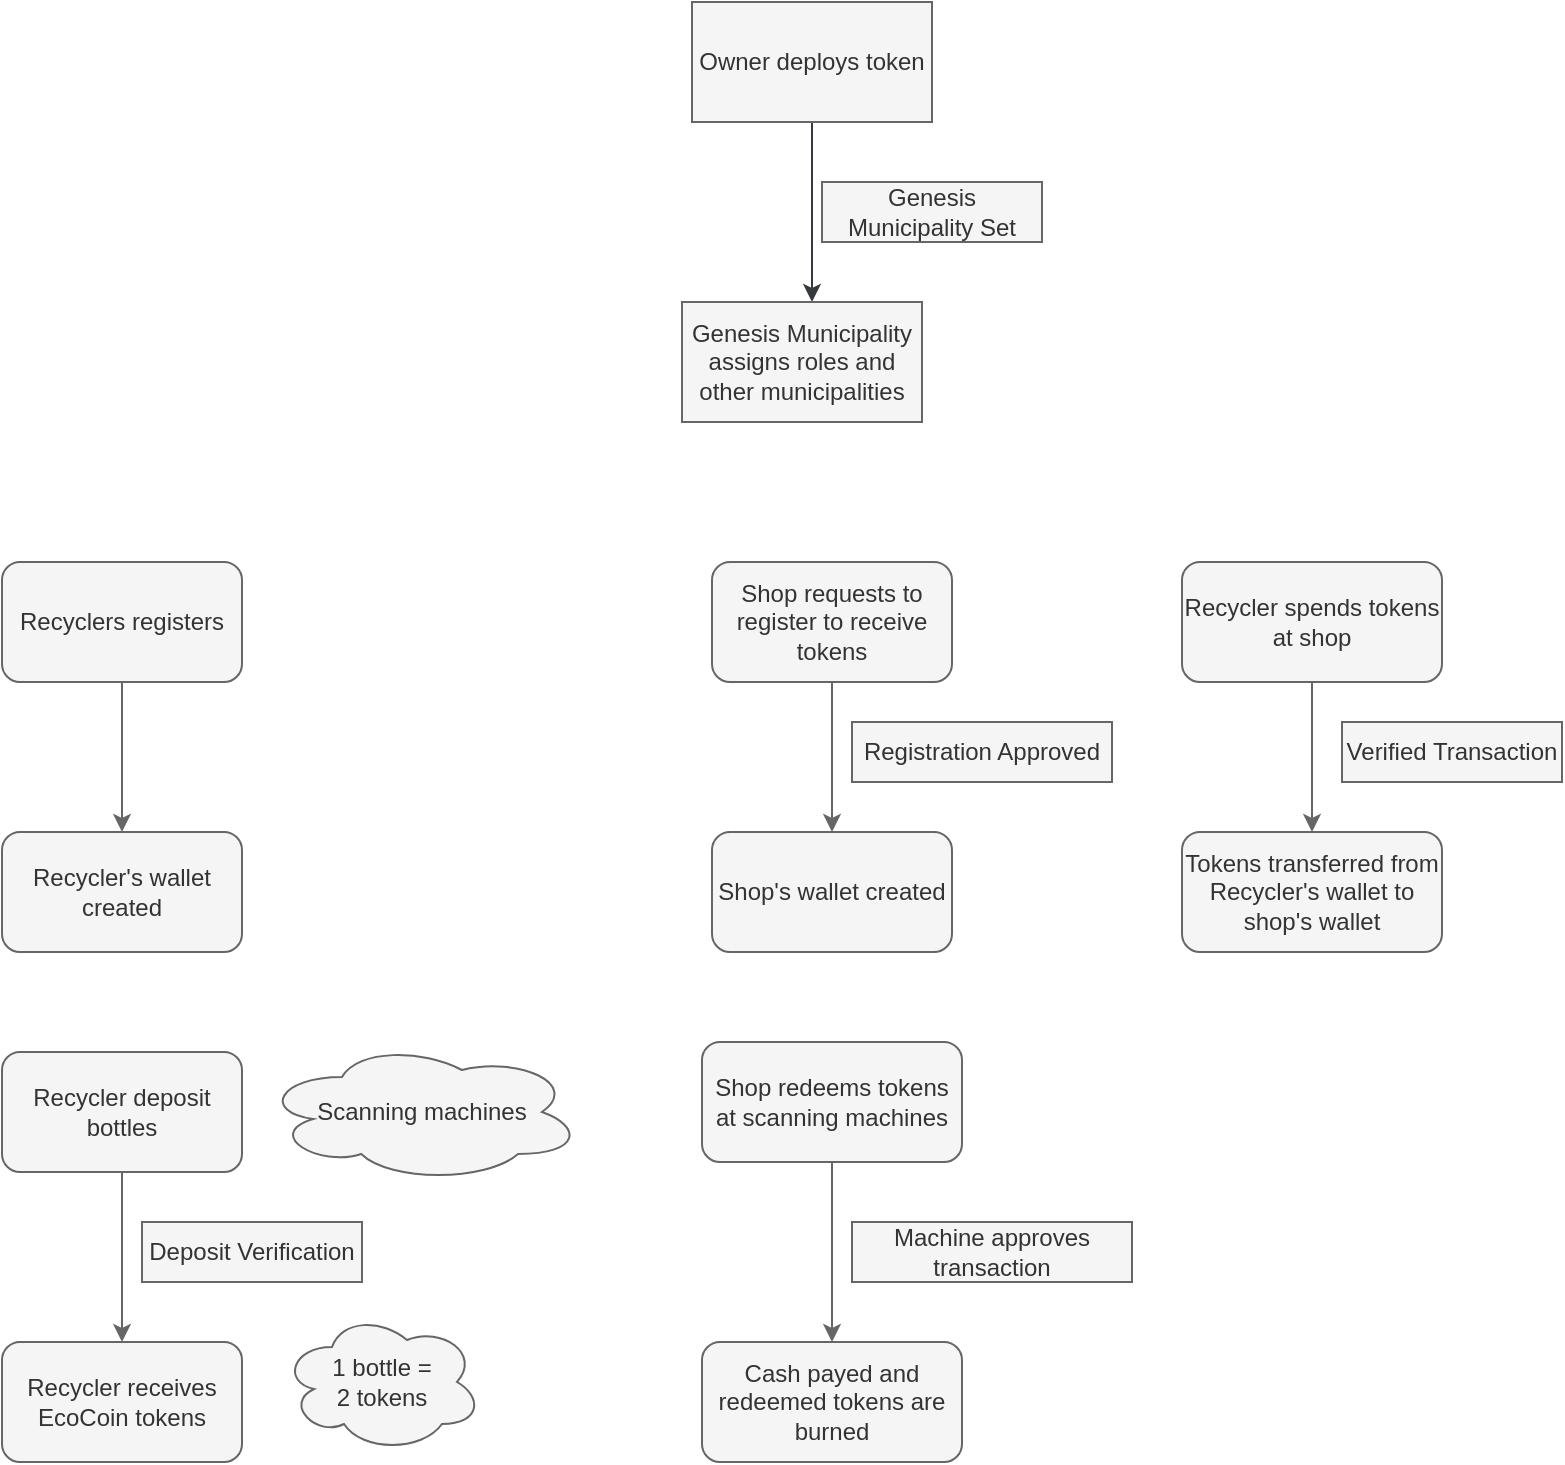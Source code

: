 <mxfile>
    <diagram id="LXXolyaRc9GEFiz_JLzD" name="Page-1">
        <mxGraphModel dx="1101" dy="2035" grid="1" gridSize="10" guides="1" tooltips="1" connect="1" arrows="1" fold="1" page="1" pageScale="1" pageWidth="850" pageHeight="1100" background="none" math="0" shadow="0">
            <root>
                <mxCell id="0"/>
                <mxCell id="1" parent="0"/>
                <mxCell id="4" style="edgeStyle=orthogonalEdgeStyle;rounded=0;orthogonalLoop=1;jettySize=auto;html=1;fillColor=#f5f5f5;strokeColor=#666666;" parent="1" source="2" target="3" edge="1">
                    <mxGeometry relative="1" as="geometry"/>
                </mxCell>
                <mxCell id="2" value="Recycler deposit bottles" style="rounded=1;whiteSpace=wrap;html=1;fillColor=#f5f5f5;fontColor=#333333;strokeColor=#666666;" parent="1" vertex="1">
                    <mxGeometry x="50" y="265" width="120" height="60" as="geometry"/>
                </mxCell>
                <mxCell id="3" value="Recycler receives EcoCoin tokens" style="rounded=1;whiteSpace=wrap;html=1;fillColor=#f5f5f5;fontColor=#333333;strokeColor=#666666;" parent="1" vertex="1">
                    <mxGeometry x="50" y="410" width="120" height="60" as="geometry"/>
                </mxCell>
                <mxCell id="9" value="Scanning machines" style="ellipse;shape=cloud;whiteSpace=wrap;html=1;fillColor=#f5f5f5;fontColor=#333333;strokeColor=#666666;" parent="1" vertex="1">
                    <mxGeometry x="180" y="260" width="160" height="70" as="geometry"/>
                </mxCell>
                <mxCell id="53" style="edgeStyle=none;html=1;entryX=0.5;entryY=0;entryDx=0;entryDy=0;fillColor=#f5f5f5;strokeColor=#666666;" parent="1" source="11" target="52" edge="1">
                    <mxGeometry relative="1" as="geometry"/>
                </mxCell>
                <mxCell id="11" value="Recycler spends tokens at shop" style="rounded=1;whiteSpace=wrap;html=1;fillColor=#f5f5f5;fontColor=#333333;strokeColor=#666666;" parent="1" vertex="1">
                    <mxGeometry x="640" y="20" width="130" height="60" as="geometry"/>
                </mxCell>
                <mxCell id="61" style="edgeStyle=none;html=1;entryX=0.5;entryY=0;entryDx=0;entryDy=0;fillColor=#f5f5f5;strokeColor=#666666;" parent="1" source="13" target="60" edge="1">
                    <mxGeometry relative="1" as="geometry"/>
                </mxCell>
                <mxCell id="13" value="Shop requests to register to receive tokens" style="rounded=1;whiteSpace=wrap;html=1;fillColor=#f5f5f5;fontColor=#333333;strokeColor=#666666;" parent="1" vertex="1">
                    <mxGeometry x="405" y="20" width="120" height="60" as="geometry"/>
                </mxCell>
                <mxCell id="34" style="edgeStyle=none;html=1;fillColor=#f5f5f5;strokeColor=#666666;" parent="1" source="22" edge="1">
                    <mxGeometry relative="1" as="geometry">
                        <mxPoint x="465" y="410" as="targetPoint"/>
                    </mxGeometry>
                </mxCell>
                <mxCell id="22" value="Shop redeems tokens at scanning machines" style="whiteSpace=wrap;html=1;rounded=1;fillColor=#f5f5f5;fontColor=#333333;strokeColor=#666666;" parent="1" vertex="1">
                    <mxGeometry x="400" y="260" width="130" height="60" as="geometry"/>
                </mxCell>
                <mxCell id="50" value="1 bottle = &lt;br&gt;2 tokens" style="ellipse;shape=cloud;whiteSpace=wrap;html=1;fillColor=#f5f5f5;fontColor=#333333;strokeColor=#666666;" parent="1" vertex="1">
                    <mxGeometry x="190" y="395" width="100" height="70" as="geometry"/>
                </mxCell>
                <mxCell id="51" value="Deposit Verification" style="text;html=1;strokeColor=#666666;fillColor=#f5f5f5;align=center;verticalAlign=middle;whiteSpace=wrap;rounded=0;fontColor=#333333;" parent="1" vertex="1">
                    <mxGeometry x="120" y="350" width="110" height="30" as="geometry"/>
                </mxCell>
                <mxCell id="52" value="Tokens transferred from Recycler's wallet to shop's wallet" style="whiteSpace=wrap;html=1;rounded=1;fillColor=#f5f5f5;fontColor=#333333;strokeColor=#666666;" parent="1" vertex="1">
                    <mxGeometry x="640" y="155" width="130" height="60" as="geometry"/>
                </mxCell>
                <mxCell id="54" value="Verified Transaction" style="text;html=1;strokeColor=#666666;fillColor=#f5f5f5;align=center;verticalAlign=middle;whiteSpace=wrap;rounded=0;fontColor=#333333;" parent="1" vertex="1">
                    <mxGeometry x="720" y="100" width="110" height="30" as="geometry"/>
                </mxCell>
                <mxCell id="59" value="" style="edgeStyle=none;html=1;fillColor=#f5f5f5;strokeColor=#666666;" parent="1" source="55" target="58" edge="1">
                    <mxGeometry relative="1" as="geometry"/>
                </mxCell>
                <mxCell id="55" value="Recyclers registers" style="rounded=1;whiteSpace=wrap;html=1;fillColor=#f5f5f5;fontColor=#333333;strokeColor=#666666;" parent="1" vertex="1">
                    <mxGeometry x="50" y="20" width="120" height="60" as="geometry"/>
                </mxCell>
                <mxCell id="58" value="Recycler's wallet created" style="whiteSpace=wrap;html=1;rounded=1;fillColor=#f5f5f5;fontColor=#333333;strokeColor=#666666;" parent="1" vertex="1">
                    <mxGeometry x="50" y="155" width="120" height="60" as="geometry"/>
                </mxCell>
                <mxCell id="60" value="Shop's wallet created" style="whiteSpace=wrap;html=1;rounded=1;fillColor=#f5f5f5;fontColor=#333333;strokeColor=#666666;" parent="1" vertex="1">
                    <mxGeometry x="405" y="155" width="120" height="60" as="geometry"/>
                </mxCell>
                <mxCell id="62" value="Machine approves transaction" style="text;html=1;strokeColor=#666666;fillColor=#f5f5f5;align=center;verticalAlign=middle;whiteSpace=wrap;rounded=0;fontColor=#333333;" parent="1" vertex="1">
                    <mxGeometry x="475" y="350" width="140" height="30" as="geometry"/>
                </mxCell>
                <mxCell id="63" value="Cash payed and redeemed tokens are burned" style="whiteSpace=wrap;html=1;rounded=1;fillColor=#f5f5f5;fontColor=#333333;strokeColor=#666666;" parent="1" vertex="1">
                    <mxGeometry x="400" y="410" width="130" height="60" as="geometry"/>
                </mxCell>
                <mxCell id="65" style="edgeStyle=none;html=1;fillColor=#f9f7ed;strokeColor=#36393d;" parent="1" source="64" edge="1">
                    <mxGeometry relative="1" as="geometry">
                        <mxPoint x="455" y="-110" as="targetPoint"/>
                    </mxGeometry>
                </mxCell>
                <mxCell id="64" value="Owner deploys token" style="rounded=0;whiteSpace=wrap;html=1;fillColor=#f5f5f5;fontColor=#333333;strokeColor=#666666;" parent="1" vertex="1">
                    <mxGeometry x="395" y="-260" width="120" height="60" as="geometry"/>
                </mxCell>
                <mxCell id="66" value="Genesis Municipality Set" style="text;html=1;strokeColor=#666666;fillColor=#f5f5f5;align=center;verticalAlign=middle;whiteSpace=wrap;rounded=0;fontColor=#333333;" parent="1" vertex="1">
                    <mxGeometry x="460" y="-170" width="110" height="30" as="geometry"/>
                </mxCell>
                <mxCell id="67" value="Genesis Municipality assigns roles and other municipalities" style="rounded=0;whiteSpace=wrap;html=1;fillColor=#f5f5f5;fontColor=#333333;strokeColor=#666666;" parent="1" vertex="1">
                    <mxGeometry x="390" y="-110" width="120" height="60" as="geometry"/>
                </mxCell>
                <mxCell id="72" value="Registration Approved" style="text;html=1;strokeColor=#666666;fillColor=#f5f5f5;align=center;verticalAlign=middle;whiteSpace=wrap;rounded=0;fontColor=#333333;" vertex="1" parent="1">
                    <mxGeometry x="475" y="100" width="130" height="30" as="geometry"/>
                </mxCell>
            </root>
        </mxGraphModel>
    </diagram>
</mxfile>